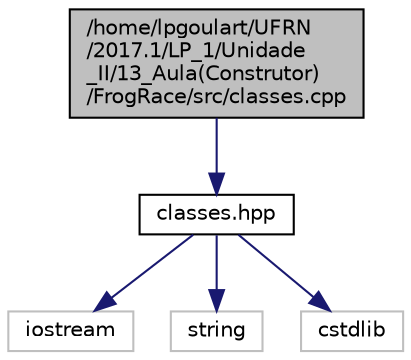 digraph "/home/lpgoulart/UFRN/2017.1/LP_1/Unidade_II/13_Aula(Construtor)/FrogRace/src/classes.cpp"
{
  edge [fontname="Helvetica",fontsize="10",labelfontname="Helvetica",labelfontsize="10"];
  node [fontname="Helvetica",fontsize="10",shape=record];
  Node1 [label="/home/lpgoulart/UFRN\l/2017.1/LP_1/Unidade\l_II/13_Aula(Construtor)\l/FrogRace/src/classes.cpp",height=0.2,width=0.4,color="black", fillcolor="grey75", style="filled", fontcolor="black"];
  Node1 -> Node2 [color="midnightblue",fontsize="10",style="solid"];
  Node2 [label="classes.hpp",height=0.2,width=0.4,color="black", fillcolor="white", style="filled",URL="$classes_8hpp.html"];
  Node2 -> Node3 [color="midnightblue",fontsize="10",style="solid"];
  Node3 [label="iostream",height=0.2,width=0.4,color="grey75", fillcolor="white", style="filled"];
  Node2 -> Node4 [color="midnightblue",fontsize="10",style="solid"];
  Node4 [label="string",height=0.2,width=0.4,color="grey75", fillcolor="white", style="filled"];
  Node2 -> Node5 [color="midnightblue",fontsize="10",style="solid"];
  Node5 [label="cstdlib",height=0.2,width=0.4,color="grey75", fillcolor="white", style="filled"];
}
